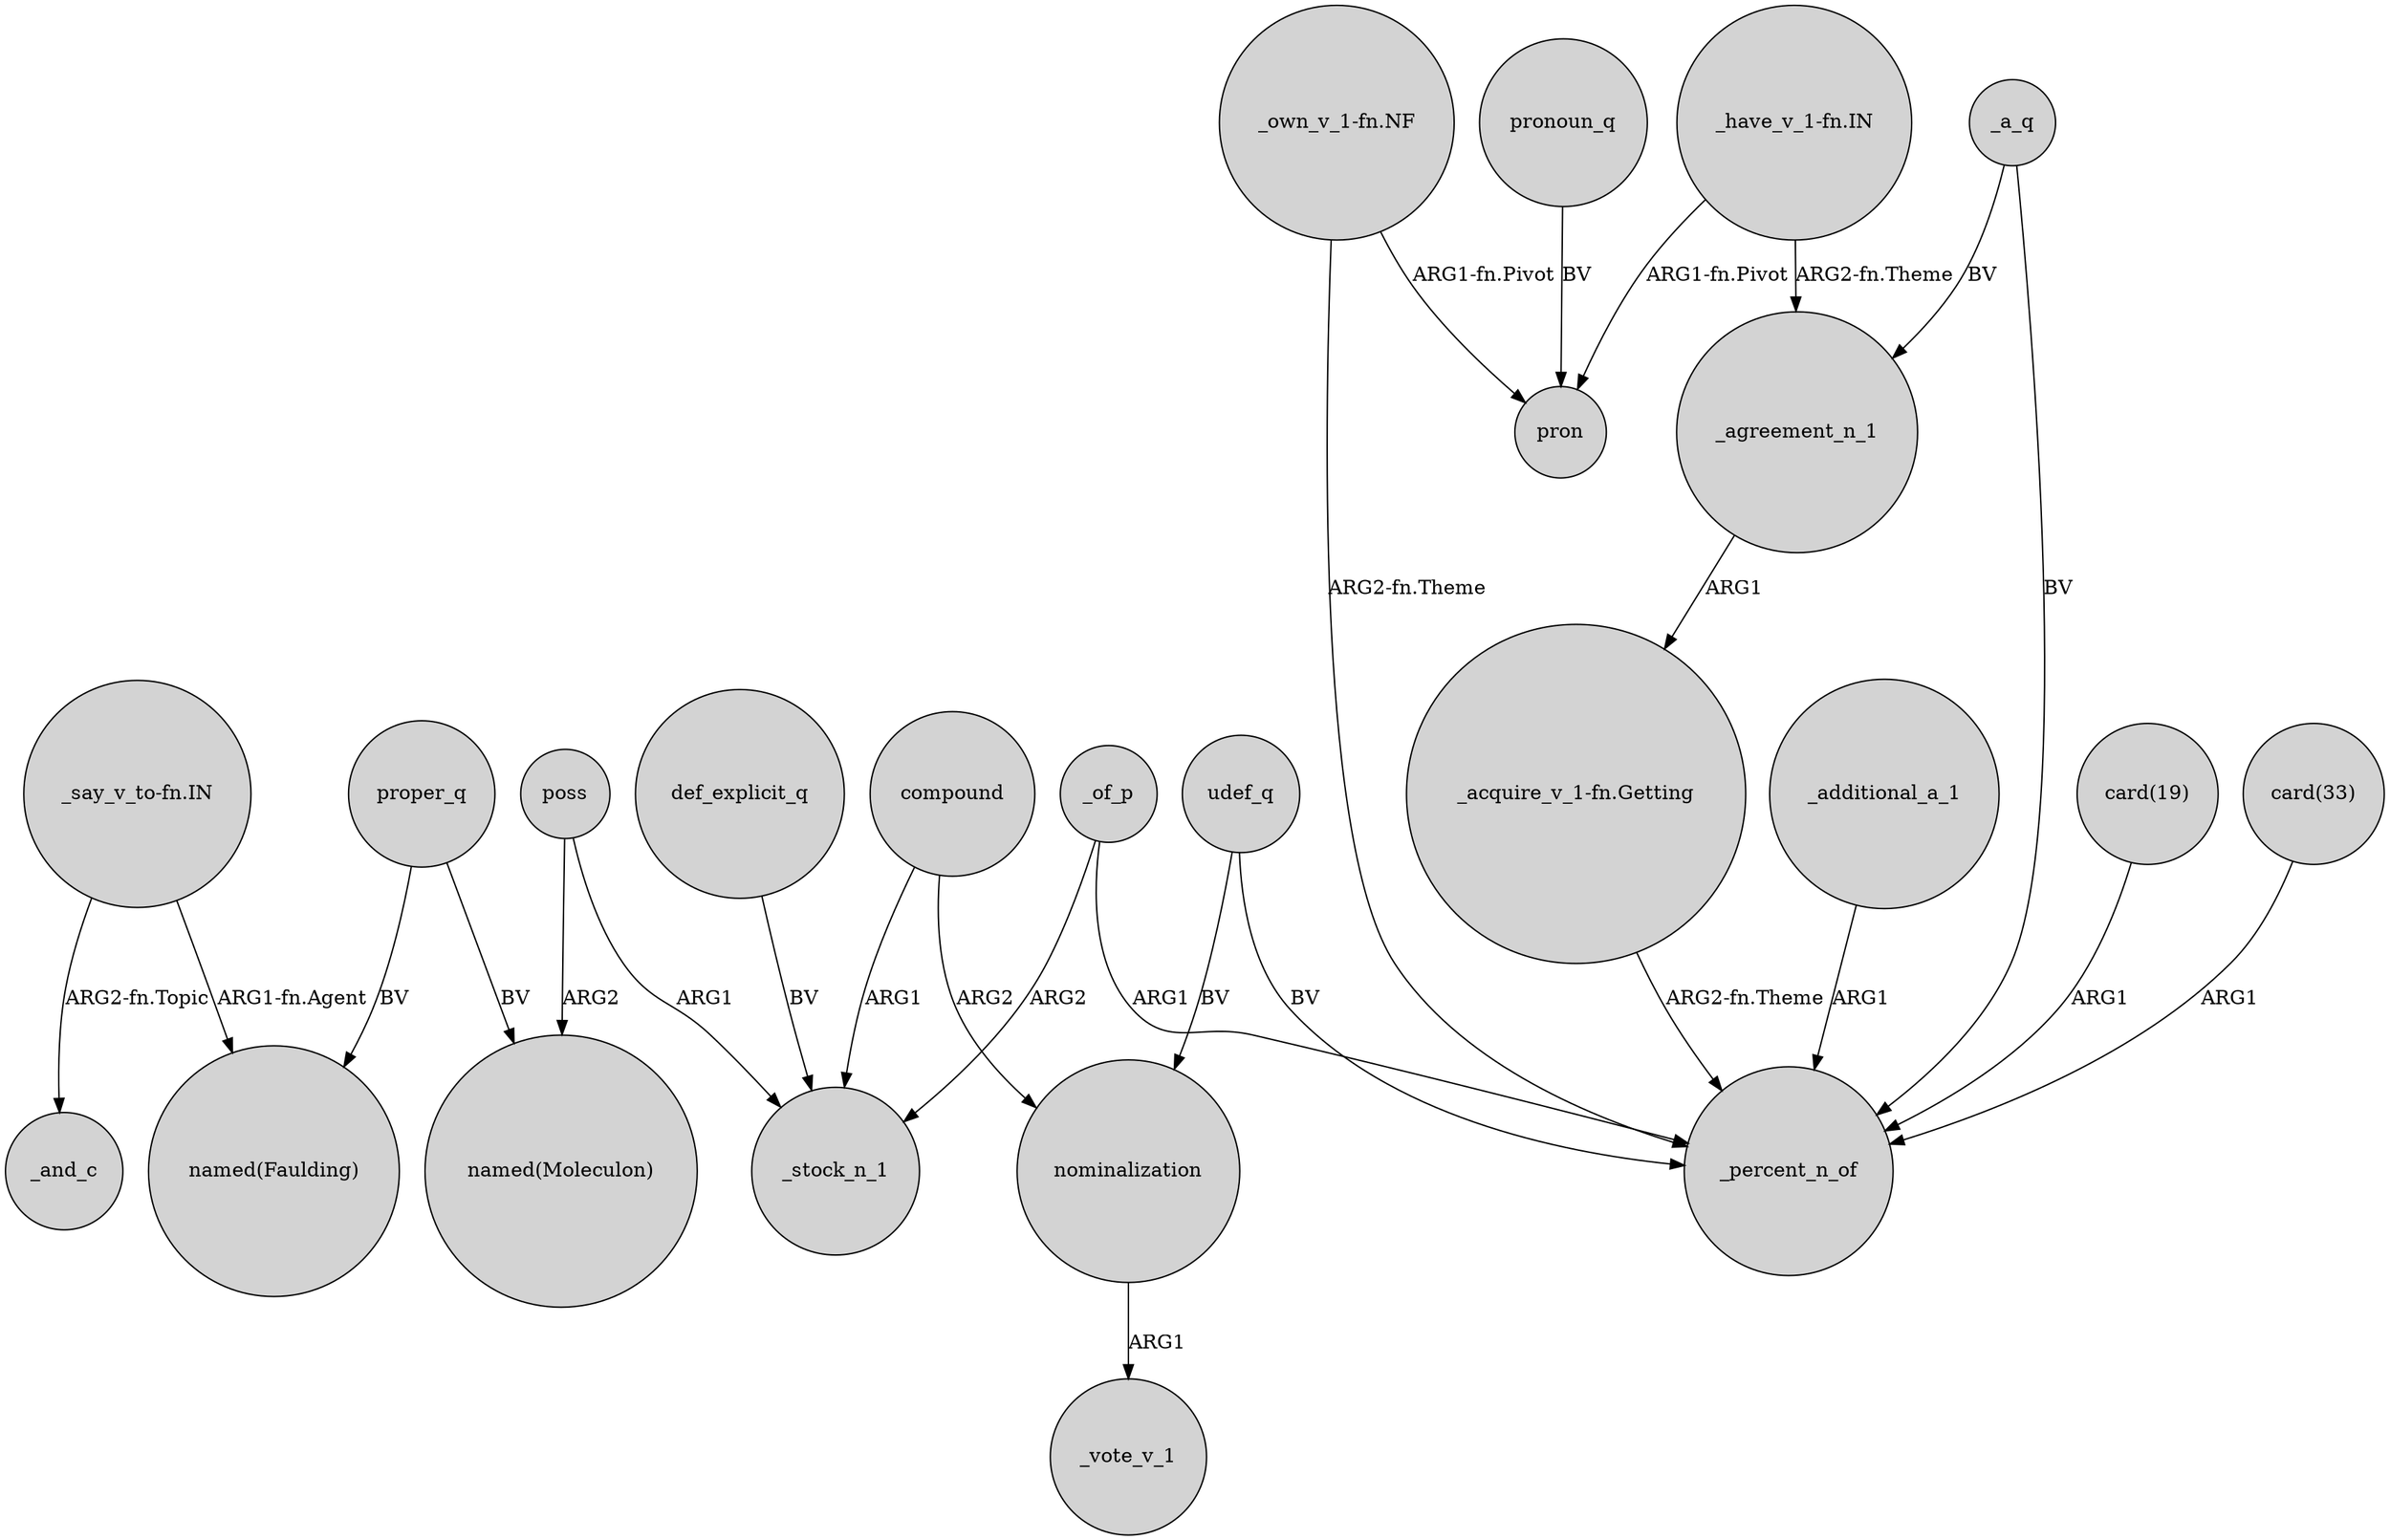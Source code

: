 digraph {
	node [shape=circle style=filled]
	poss -> "named(Moleculon)" [label=ARG2]
	"_acquire_v_1-fn.Getting" -> _percent_n_of [label="ARG2-fn.Theme"]
	nominalization -> _vote_v_1 [label=ARG1]
	"card(19)" -> _percent_n_of [label=ARG1]
	poss -> _stock_n_1 [label=ARG1]
	"_have_v_1-fn.IN" -> _agreement_n_1 [label="ARG2-fn.Theme"]
	compound -> _stock_n_1 [label=ARG1]
	compound -> nominalization [label=ARG2]
	"card(33)" -> _percent_n_of [label=ARG1]
	proper_q -> "named(Moleculon)" [label=BV]
	def_explicit_q -> _stock_n_1 [label=BV]
	"_have_v_1-fn.IN" -> pron [label="ARG1-fn.Pivot"]
	"_own_v_1-fn.NF" -> _percent_n_of [label="ARG2-fn.Theme"]
	proper_q -> "named(Faulding)" [label=BV]
	_of_p -> _percent_n_of [label=ARG1]
	pronoun_q -> pron [label=BV]
	"_own_v_1-fn.NF" -> pron [label="ARG1-fn.Pivot"]
	_agreement_n_1 -> "_acquire_v_1-fn.Getting" [label=ARG1]
	_a_q -> _agreement_n_1 [label=BV]
	"_say_v_to-fn.IN" -> "named(Faulding)" [label="ARG1-fn.Agent"]
	"_say_v_to-fn.IN" -> _and_c [label="ARG2-fn.Topic"]
	udef_q -> nominalization [label=BV]
	_of_p -> _stock_n_1 [label=ARG2]
	_additional_a_1 -> _percent_n_of [label=ARG1]
	udef_q -> _percent_n_of [label=BV]
	_a_q -> _percent_n_of [label=BV]
}
